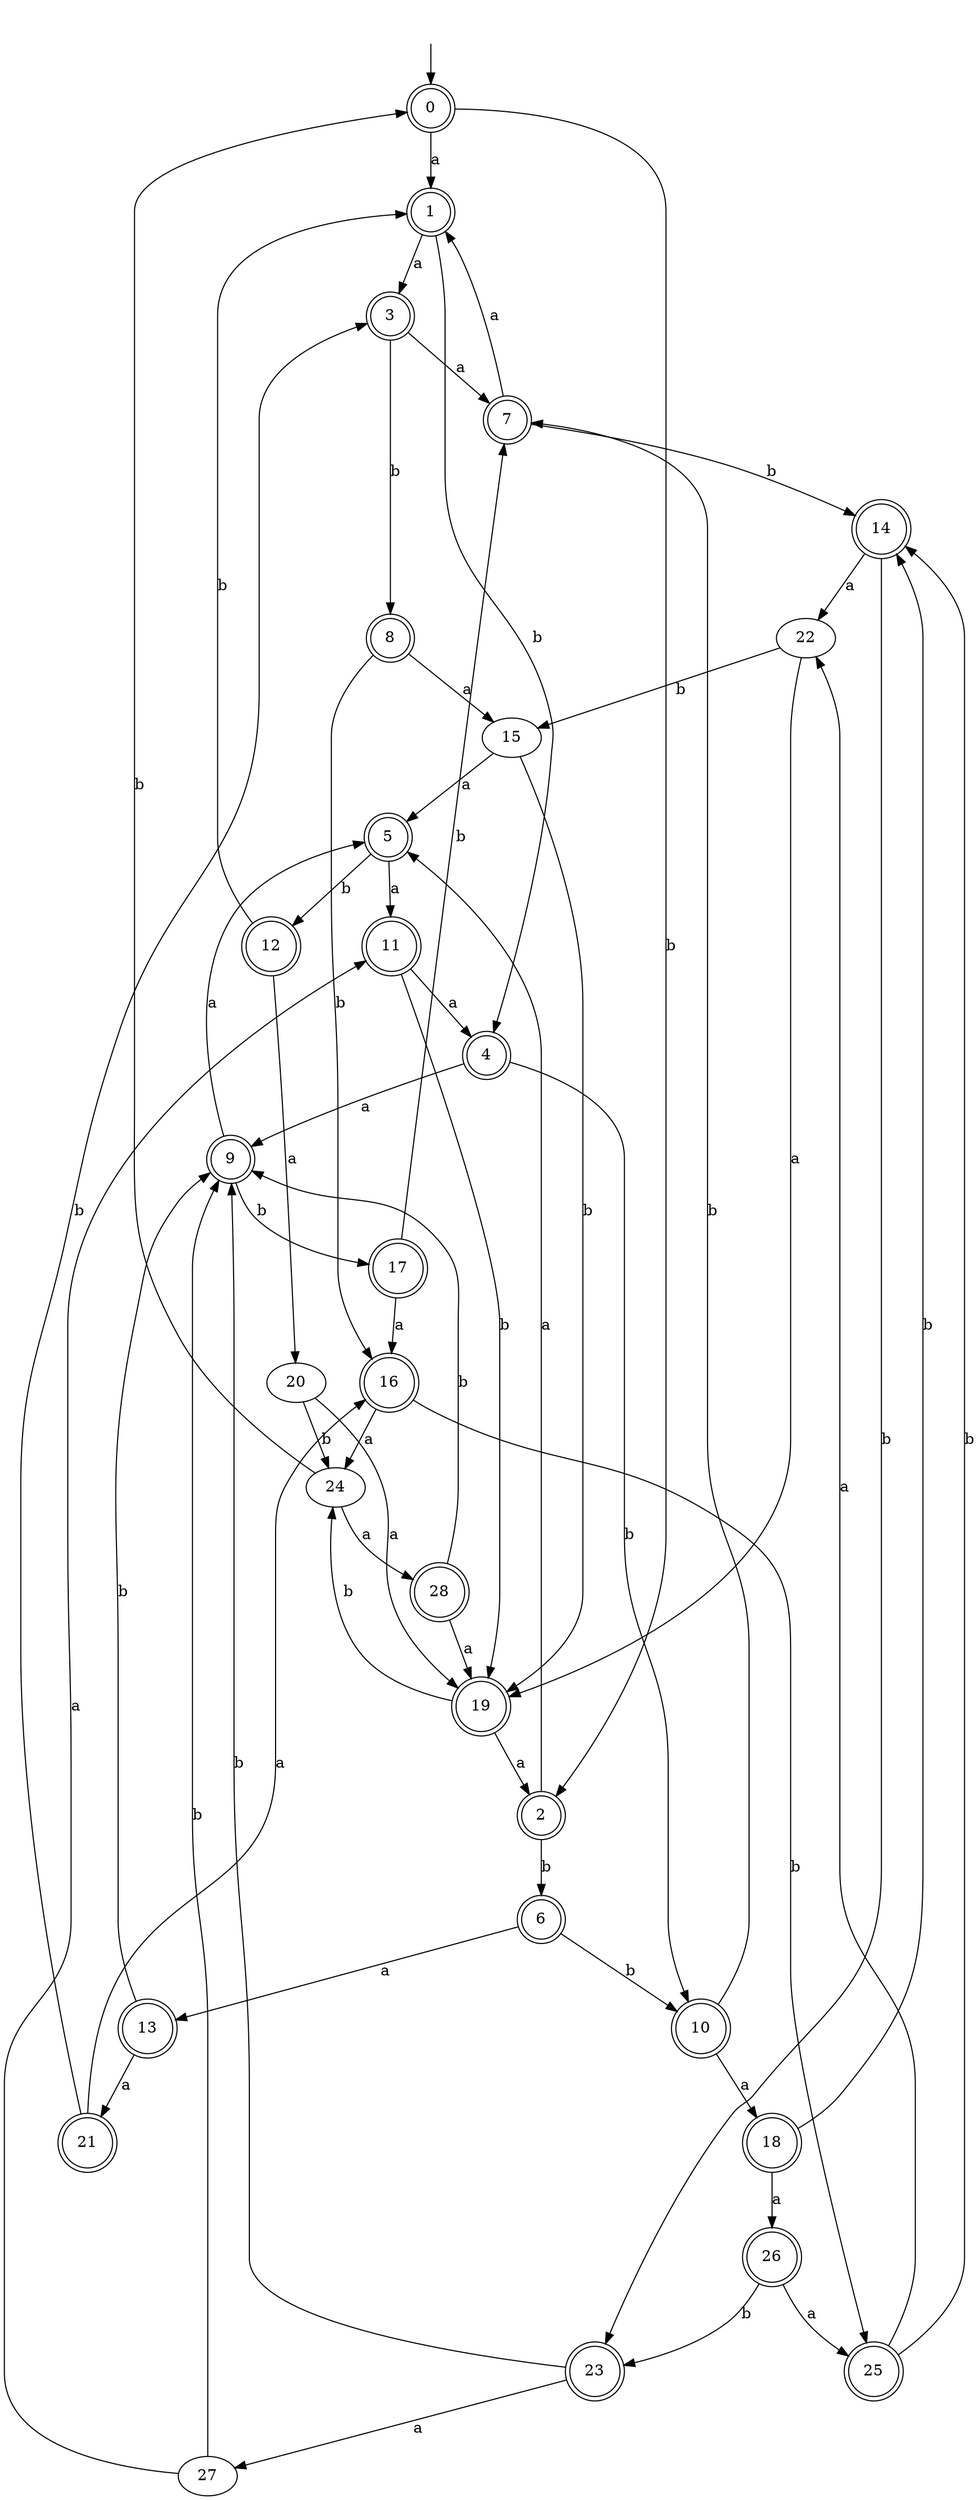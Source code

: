 digraph RandomDFA {
  __start0 [label="", shape=none];
  __start0 -> 0 [label=""];
  0 [shape=circle] [shape=doublecircle]
  0 -> 1 [label="a"]
  0 -> 2 [label="b"]
  1 [shape=doublecircle]
  1 -> 3 [label="a"]
  1 -> 4 [label="b"]
  2 [shape=doublecircle]
  2 -> 5 [label="a"]
  2 -> 6 [label="b"]
  3 [shape=doublecircle]
  3 -> 7 [label="a"]
  3 -> 8 [label="b"]
  4 [shape=doublecircle]
  4 -> 9 [label="a"]
  4 -> 10 [label="b"]
  5 [shape=doublecircle]
  5 -> 11 [label="a"]
  5 -> 12 [label="b"]
  6 [shape=doublecircle]
  6 -> 13 [label="a"]
  6 -> 10 [label="b"]
  7 [shape=doublecircle]
  7 -> 1 [label="a"]
  7 -> 14 [label="b"]
  8 [shape=doublecircle]
  8 -> 15 [label="a"]
  8 -> 16 [label="b"]
  9 [shape=doublecircle]
  9 -> 5 [label="a"]
  9 -> 17 [label="b"]
  10 [shape=doublecircle]
  10 -> 18 [label="a"]
  10 -> 7 [label="b"]
  11 [shape=doublecircle]
  11 -> 4 [label="a"]
  11 -> 19 [label="b"]
  12 [shape=doublecircle]
  12 -> 20 [label="a"]
  12 -> 1 [label="b"]
  13 [shape=doublecircle]
  13 -> 21 [label="a"]
  13 -> 9 [label="b"]
  14 [shape=doublecircle]
  14 -> 22 [label="a"]
  14 -> 23 [label="b"]
  15
  15 -> 5 [label="a"]
  15 -> 19 [label="b"]
  16 [shape=doublecircle]
  16 -> 24 [label="a"]
  16 -> 25 [label="b"]
  17 [shape=doublecircle]
  17 -> 16 [label="a"]
  17 -> 7 [label="b"]
  18 [shape=doublecircle]
  18 -> 26 [label="a"]
  18 -> 14 [label="b"]
  19 [shape=doublecircle]
  19 -> 2 [label="a"]
  19 -> 24 [label="b"]
  20
  20 -> 19 [label="a"]
  20 -> 24 [label="b"]
  21 [shape=doublecircle]
  21 -> 16 [label="a"]
  21 -> 3 [label="b"]
  22
  22 -> 19 [label="a"]
  22 -> 15 [label="b"]
  23 [shape=doublecircle]
  23 -> 27 [label="a"]
  23 -> 9 [label="b"]
  24
  24 -> 28 [label="a"]
  24 -> 0 [label="b"]
  25 [shape=doublecircle]
  25 -> 22 [label="a"]
  25 -> 14 [label="b"]
  26 [shape=doublecircle]
  26 -> 25 [label="a"]
  26 -> 23 [label="b"]
  27
  27 -> 11 [label="a"]
  27 -> 9 [label="b"]
  28 [shape=doublecircle]
  28 -> 19 [label="a"]
  28 -> 9 [label="b"]
}
